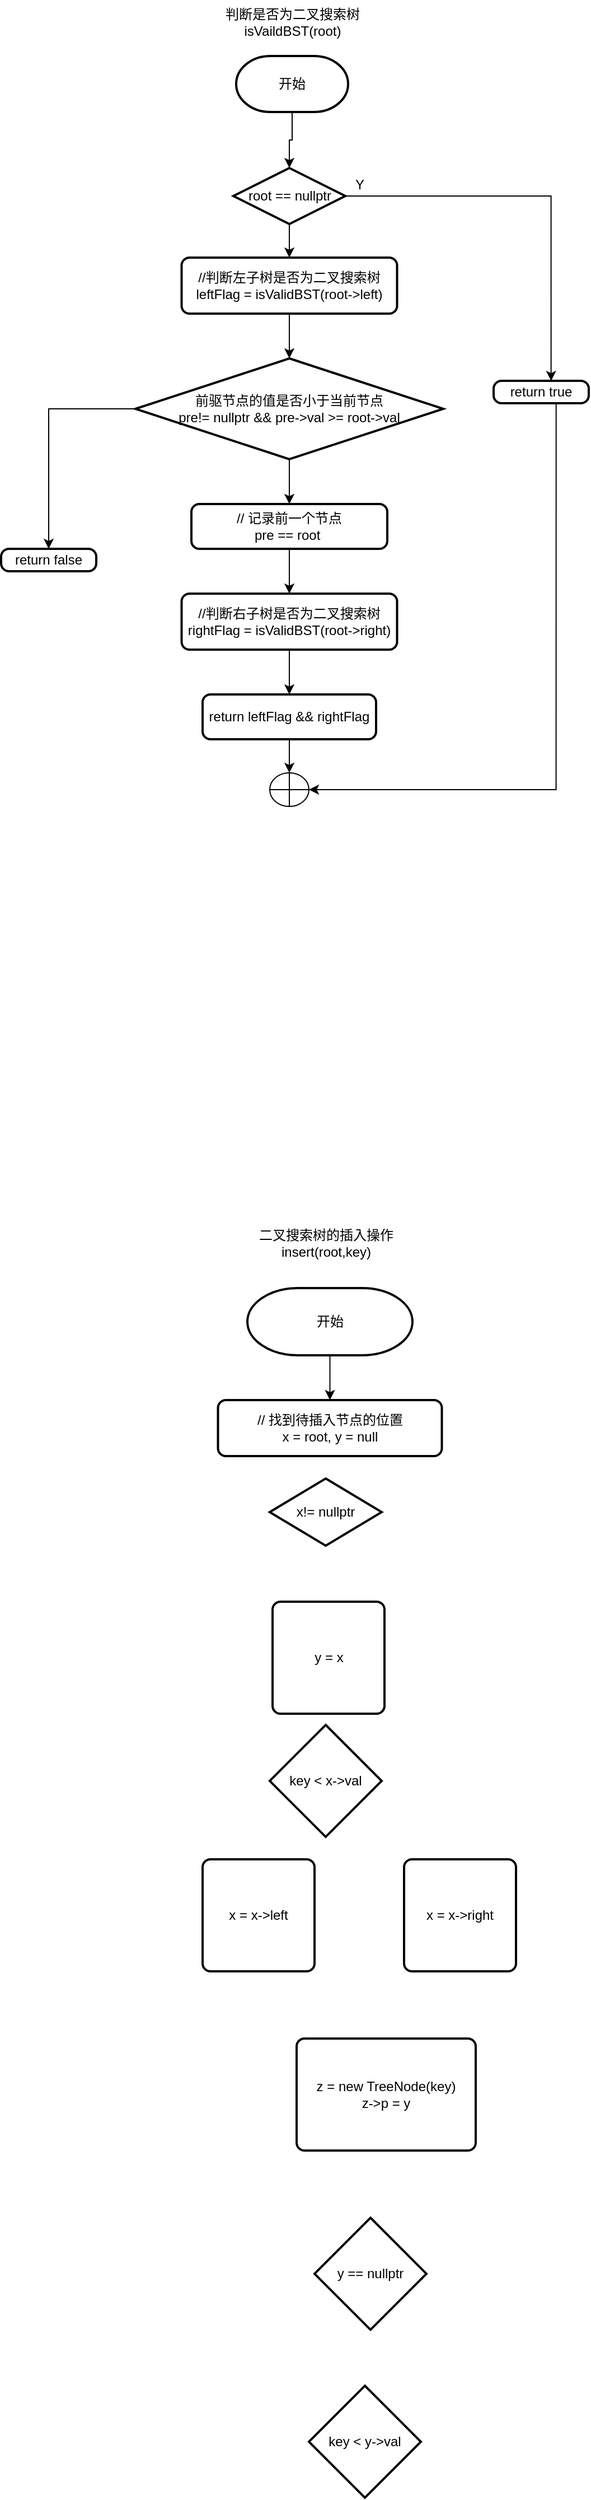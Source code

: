 <mxfile version="21.1.2" type="github">
  <diagram name="第 1 页" id="eqJBXIoPJYPe7645W5c3">
    <mxGraphModel dx="1185" dy="610" grid="1" gridSize="10" guides="1" tooltips="1" connect="1" arrows="1" fold="1" page="1" pageScale="1" pageWidth="827" pageHeight="1169" math="0" shadow="0">
      <root>
        <mxCell id="0" />
        <mxCell id="1" parent="0" />
        <mxCell id="UIu04glMRaDpkLtgAogd-1" value="判断是否为二叉搜索树&lt;br&gt;isVaildBST(root)" style="text;html=1;align=center;verticalAlign=middle;resizable=0;points=[];autosize=1;strokeColor=none;fillColor=none;" vertex="1" parent="1">
          <mxGeometry x="260" y="130" width="140" height="40" as="geometry" />
        </mxCell>
        <mxCell id="UIu04glMRaDpkLtgAogd-2" value="" style="verticalLabelPosition=bottom;verticalAlign=top;html=1;shape=mxgraph.flowchart.summing_function;" vertex="1" parent="1">
          <mxGeometry x="310" y="820" width="35" height="30" as="geometry" />
        </mxCell>
        <mxCell id="UIu04glMRaDpkLtgAogd-12" style="edgeStyle=orthogonalEdgeStyle;rounded=0;orthogonalLoop=1;jettySize=auto;html=1;exitX=0.5;exitY=1;exitDx=0;exitDy=0;exitPerimeter=0;entryX=0.5;entryY=0;entryDx=0;entryDy=0;entryPerimeter=0;" edge="1" parent="1" source="UIu04glMRaDpkLtgAogd-3" target="UIu04glMRaDpkLtgAogd-4">
          <mxGeometry relative="1" as="geometry" />
        </mxCell>
        <mxCell id="UIu04glMRaDpkLtgAogd-3" value="开始" style="strokeWidth=2;html=1;shape=mxgraph.flowchart.terminator;whiteSpace=wrap;" vertex="1" parent="1">
          <mxGeometry x="280" y="180" width="100" height="50" as="geometry" />
        </mxCell>
        <mxCell id="UIu04glMRaDpkLtgAogd-7" style="edgeStyle=orthogonalEdgeStyle;rounded=0;orthogonalLoop=1;jettySize=auto;html=1;exitX=1;exitY=0.5;exitDx=0;exitDy=0;exitPerimeter=0;entryX=0.604;entryY=0.004;entryDx=0;entryDy=0;entryPerimeter=0;" edge="1" parent="1" source="UIu04glMRaDpkLtgAogd-4" target="UIu04glMRaDpkLtgAogd-5">
          <mxGeometry relative="1" as="geometry" />
        </mxCell>
        <mxCell id="UIu04glMRaDpkLtgAogd-21" style="edgeStyle=orthogonalEdgeStyle;rounded=0;orthogonalLoop=1;jettySize=auto;html=1;exitX=0.5;exitY=1;exitDx=0;exitDy=0;exitPerimeter=0;entryX=0.5;entryY=0;entryDx=0;entryDy=0;" edge="1" parent="1" source="UIu04glMRaDpkLtgAogd-4" target="UIu04glMRaDpkLtgAogd-13">
          <mxGeometry relative="1" as="geometry" />
        </mxCell>
        <mxCell id="UIu04glMRaDpkLtgAogd-4" value="root == nullptr" style="strokeWidth=2;html=1;shape=mxgraph.flowchart.decision;whiteSpace=wrap;" vertex="1" parent="1">
          <mxGeometry x="277.5" y="280" width="100" height="50" as="geometry" />
        </mxCell>
        <mxCell id="UIu04glMRaDpkLtgAogd-26" style="edgeStyle=orthogonalEdgeStyle;rounded=0;orthogonalLoop=1;jettySize=auto;html=1;exitX=0.657;exitY=1.019;exitDx=0;exitDy=0;entryX=1;entryY=0.5;entryDx=0;entryDy=0;entryPerimeter=0;exitPerimeter=0;" edge="1" parent="1" source="UIu04glMRaDpkLtgAogd-5" target="UIu04glMRaDpkLtgAogd-2">
          <mxGeometry relative="1" as="geometry" />
        </mxCell>
        <mxCell id="UIu04glMRaDpkLtgAogd-5" value="return true" style="rounded=1;whiteSpace=wrap;html=1;absoluteArcSize=1;arcSize=14;strokeWidth=2;" vertex="1" parent="1">
          <mxGeometry x="510" y="470" width="85" height="20" as="geometry" />
        </mxCell>
        <mxCell id="UIu04glMRaDpkLtgAogd-11" value="Y" style="text;html=1;align=center;verticalAlign=middle;resizable=0;points=[];autosize=1;strokeColor=none;fillColor=none;" vertex="1" parent="1">
          <mxGeometry x="375" y="280" width="30" height="30" as="geometry" />
        </mxCell>
        <mxCell id="UIu04glMRaDpkLtgAogd-22" style="edgeStyle=orthogonalEdgeStyle;rounded=0;orthogonalLoop=1;jettySize=auto;html=1;exitX=0.5;exitY=1;exitDx=0;exitDy=0;entryX=0.5;entryY=0;entryDx=0;entryDy=0;entryPerimeter=0;" edge="1" parent="1" source="UIu04glMRaDpkLtgAogd-13" target="UIu04glMRaDpkLtgAogd-18">
          <mxGeometry relative="1" as="geometry" />
        </mxCell>
        <mxCell id="UIu04glMRaDpkLtgAogd-13" value="//判断左子树是否为二叉搜索树&lt;br&gt;leftFlag = isValidBST(root-&amp;gt;left)" style="rounded=1;whiteSpace=wrap;html=1;absoluteArcSize=1;arcSize=14;strokeWidth=2;" vertex="1" parent="1">
          <mxGeometry x="231.25" y="360" width="192.5" height="50" as="geometry" />
        </mxCell>
        <mxCell id="UIu04glMRaDpkLtgAogd-25" style="edgeStyle=orthogonalEdgeStyle;rounded=0;orthogonalLoop=1;jettySize=auto;html=1;exitX=0.5;exitY=1;exitDx=0;exitDy=0;" edge="1" parent="1" source="UIu04glMRaDpkLtgAogd-14" target="UIu04glMRaDpkLtgAogd-15">
          <mxGeometry relative="1" as="geometry" />
        </mxCell>
        <mxCell id="UIu04glMRaDpkLtgAogd-14" value="//判断右子树是否为二叉搜索树&lt;br&gt;rightFlag = isValidBST(root-&amp;gt;right)" style="rounded=1;whiteSpace=wrap;html=1;absoluteArcSize=1;arcSize=14;strokeWidth=2;" vertex="1" parent="1">
          <mxGeometry x="231.25" y="660" width="192.5" height="50" as="geometry" />
        </mxCell>
        <mxCell id="UIu04glMRaDpkLtgAogd-16" style="edgeStyle=orthogonalEdgeStyle;rounded=0;orthogonalLoop=1;jettySize=auto;html=1;exitX=0.5;exitY=1;exitDx=0;exitDy=0;entryX=0.5;entryY=0;entryDx=0;entryDy=0;entryPerimeter=0;" edge="1" parent="1" source="UIu04glMRaDpkLtgAogd-15" target="UIu04glMRaDpkLtgAogd-2">
          <mxGeometry relative="1" as="geometry" />
        </mxCell>
        <mxCell id="UIu04glMRaDpkLtgAogd-15" value="return leftFlag &amp;amp;&amp;amp; rightFlag" style="rounded=1;whiteSpace=wrap;html=1;absoluteArcSize=1;arcSize=14;strokeWidth=2;" vertex="1" parent="1">
          <mxGeometry x="250" y="750" width="155" height="40" as="geometry" />
        </mxCell>
        <mxCell id="UIu04glMRaDpkLtgAogd-24" style="edgeStyle=orthogonalEdgeStyle;rounded=0;orthogonalLoop=1;jettySize=auto;html=1;exitX=0.5;exitY=1;exitDx=0;exitDy=0;entryX=0.5;entryY=0;entryDx=0;entryDy=0;" edge="1" parent="1" source="UIu04glMRaDpkLtgAogd-17" target="UIu04glMRaDpkLtgAogd-14">
          <mxGeometry relative="1" as="geometry" />
        </mxCell>
        <mxCell id="UIu04glMRaDpkLtgAogd-17" value="// 记录前一个节点&lt;br&gt;pre == root&amp;nbsp;" style="rounded=1;whiteSpace=wrap;html=1;absoluteArcSize=1;arcSize=14;strokeWidth=2;" vertex="1" parent="1">
          <mxGeometry x="240" y="580" width="175" height="40" as="geometry" />
        </mxCell>
        <mxCell id="UIu04glMRaDpkLtgAogd-20" style="edgeStyle=orthogonalEdgeStyle;rounded=0;orthogonalLoop=1;jettySize=auto;html=1;exitX=0.5;exitY=1;exitDx=0;exitDy=0;exitPerimeter=0;entryX=0.5;entryY=0;entryDx=0;entryDy=0;" edge="1" parent="1" source="UIu04glMRaDpkLtgAogd-18" target="UIu04glMRaDpkLtgAogd-17">
          <mxGeometry relative="1" as="geometry" />
        </mxCell>
        <mxCell id="UIu04glMRaDpkLtgAogd-23" style="edgeStyle=orthogonalEdgeStyle;rounded=0;orthogonalLoop=1;jettySize=auto;html=1;exitX=0;exitY=0.5;exitDx=0;exitDy=0;exitPerimeter=0;" edge="1" parent="1" source="UIu04glMRaDpkLtgAogd-18" target="UIu04glMRaDpkLtgAogd-19">
          <mxGeometry relative="1" as="geometry" />
        </mxCell>
        <mxCell id="UIu04glMRaDpkLtgAogd-18" value="前驱节点的值是否小于当前节点&lt;br&gt;pre!= nullptr &amp;amp;&amp;amp; pre-&amp;gt;val &amp;gt;= root-&amp;gt;val" style="strokeWidth=2;html=1;shape=mxgraph.flowchart.decision;whiteSpace=wrap;" vertex="1" parent="1">
          <mxGeometry x="190" y="450" width="275" height="90" as="geometry" />
        </mxCell>
        <mxCell id="UIu04glMRaDpkLtgAogd-19" value="return false" style="rounded=1;whiteSpace=wrap;html=1;absoluteArcSize=1;arcSize=14;strokeWidth=2;" vertex="1" parent="1">
          <mxGeometry x="70" y="620" width="85" height="20" as="geometry" />
        </mxCell>
        <mxCell id="UIu04glMRaDpkLtgAogd-40" style="edgeStyle=orthogonalEdgeStyle;rounded=0;orthogonalLoop=1;jettySize=auto;html=1;exitX=0.5;exitY=1;exitDx=0;exitDy=0;exitPerimeter=0;" edge="1" parent="1" source="UIu04glMRaDpkLtgAogd-28" target="UIu04glMRaDpkLtgAogd-30">
          <mxGeometry relative="1" as="geometry" />
        </mxCell>
        <mxCell id="UIu04glMRaDpkLtgAogd-28" value="开始" style="strokeWidth=2;html=1;shape=mxgraph.flowchart.terminator;whiteSpace=wrap;" vertex="1" parent="1">
          <mxGeometry x="290" y="1280" width="147.5" height="60" as="geometry" />
        </mxCell>
        <mxCell id="UIu04glMRaDpkLtgAogd-29" value="二叉搜索树的插入操作&lt;br&gt;insert(root,key)" style="text;html=1;align=center;verticalAlign=middle;resizable=0;points=[];autosize=1;strokeColor=none;fillColor=none;" vertex="1" parent="1">
          <mxGeometry x="290" y="1220" width="140" height="40" as="geometry" />
        </mxCell>
        <mxCell id="UIu04glMRaDpkLtgAogd-30" value="// 找到待插入节点的位置&lt;br&gt;x = root, y = null" style="rounded=1;whiteSpace=wrap;html=1;absoluteArcSize=1;arcSize=14;strokeWidth=2;" vertex="1" parent="1">
          <mxGeometry x="263.75" y="1380" width="200" height="50" as="geometry" />
        </mxCell>
        <mxCell id="UIu04glMRaDpkLtgAogd-31" value="x!= nullptr" style="strokeWidth=2;html=1;shape=mxgraph.flowchart.decision;whiteSpace=wrap;" vertex="1" parent="1">
          <mxGeometry x="310" y="1450" width="100" height="60" as="geometry" />
        </mxCell>
        <mxCell id="UIu04glMRaDpkLtgAogd-32" value="y = x" style="rounded=1;whiteSpace=wrap;html=1;absoluteArcSize=1;arcSize=14;strokeWidth=2;" vertex="1" parent="1">
          <mxGeometry x="312.5" y="1560" width="100" height="100" as="geometry" />
        </mxCell>
        <mxCell id="UIu04glMRaDpkLtgAogd-33" value="key &amp;lt; x-&amp;gt;val" style="strokeWidth=2;html=1;shape=mxgraph.flowchart.decision;whiteSpace=wrap;" vertex="1" parent="1">
          <mxGeometry x="310" y="1670" width="100" height="100" as="geometry" />
        </mxCell>
        <mxCell id="UIu04glMRaDpkLtgAogd-34" value="x = x-&amp;gt;left" style="rounded=1;whiteSpace=wrap;html=1;absoluteArcSize=1;arcSize=14;strokeWidth=2;" vertex="1" parent="1">
          <mxGeometry x="250" y="1790" width="100" height="100" as="geometry" />
        </mxCell>
        <mxCell id="UIu04glMRaDpkLtgAogd-36" value="x = x-&amp;gt;right" style="rounded=1;whiteSpace=wrap;html=1;absoluteArcSize=1;arcSize=14;strokeWidth=2;" vertex="1" parent="1">
          <mxGeometry x="430" y="1790" width="100" height="100" as="geometry" />
        </mxCell>
        <mxCell id="UIu04glMRaDpkLtgAogd-37" value="z = new TreeNode(key)&lt;br&gt;z-&amp;gt;p = y" style="rounded=1;whiteSpace=wrap;html=1;absoluteArcSize=1;arcSize=14;strokeWidth=2;" vertex="1" parent="1">
          <mxGeometry x="334" y="1950" width="160" height="100" as="geometry" />
        </mxCell>
        <mxCell id="UIu04glMRaDpkLtgAogd-38" value="y == nullptr" style="strokeWidth=2;html=1;shape=mxgraph.flowchart.decision;whiteSpace=wrap;" vertex="1" parent="1">
          <mxGeometry x="350" y="2110" width="100" height="100" as="geometry" />
        </mxCell>
        <mxCell id="UIu04glMRaDpkLtgAogd-39" value="key &amp;lt; y-&amp;gt;val" style="strokeWidth=2;html=1;shape=mxgraph.flowchart.decision;whiteSpace=wrap;" vertex="1" parent="1">
          <mxGeometry x="345" y="2260" width="100" height="100" as="geometry" />
        </mxCell>
      </root>
    </mxGraphModel>
  </diagram>
</mxfile>
